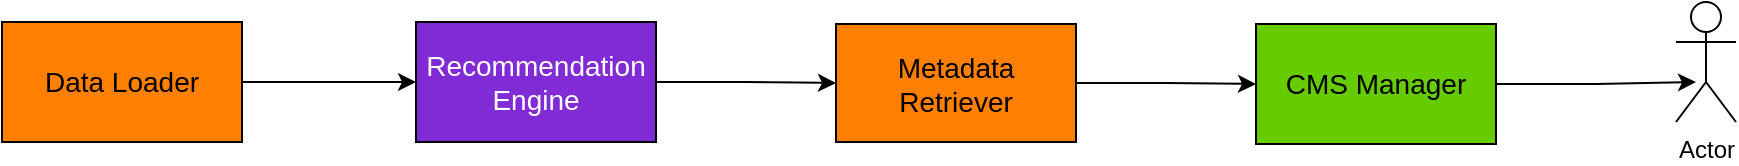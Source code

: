 <mxfile version="21.6.1" type="github">
  <diagram id="Ht1M8jgEwFfnCIfOTk4-" name="Page-1">
    <mxGraphModel dx="1233" dy="675" grid="1" gridSize="10" guides="1" tooltips="1" connect="1" arrows="1" fold="1" page="1" pageScale="1" pageWidth="1169" pageHeight="827" math="0" shadow="0">
      <root>
        <mxCell id="0" />
        <mxCell id="1" parent="0" />
        <mxCell id="my8Uk6XDIzU6nTVdbkKR-16" value="" style="edgeStyle=orthogonalEdgeStyle;rounded=0;orthogonalLoop=1;jettySize=auto;html=1;" edge="1" parent="1" source="my8Uk6XDIzU6nTVdbkKR-5" target="my8Uk6XDIzU6nTVdbkKR-15">
          <mxGeometry relative="1" as="geometry" />
        </mxCell>
        <mxCell id="my8Uk6XDIzU6nTVdbkKR-5" value="&lt;font style=&quot;font-size: 14px;&quot; color=&quot;#ffffff&quot;&gt;Recommendation Engine&lt;/font&gt;" style="rounded=0;whiteSpace=wrap;html=1;fillColor=#812BD6;" vertex="1" parent="1">
          <mxGeometry x="355" y="320" width="120" height="60" as="geometry" />
        </mxCell>
        <mxCell id="my8Uk6XDIzU6nTVdbkKR-20" style="edgeStyle=orthogonalEdgeStyle;rounded=0;orthogonalLoop=1;jettySize=auto;html=1;" edge="1" parent="1" source="my8Uk6XDIzU6nTVdbkKR-6">
          <mxGeometry relative="1" as="geometry">
            <mxPoint x="995" y="350" as="targetPoint" />
          </mxGeometry>
        </mxCell>
        <mxCell id="my8Uk6XDIzU6nTVdbkKR-6" value="&lt;font style=&quot;font-size: 14px;&quot;&gt;CMS Manager&lt;/font&gt;" style="rounded=0;whiteSpace=wrap;html=1;fillColor=#66CC00;" vertex="1" parent="1">
          <mxGeometry x="775" y="321" width="120" height="60" as="geometry" />
        </mxCell>
        <mxCell id="my8Uk6XDIzU6nTVdbkKR-7" value="Actor" style="shape=umlActor;verticalLabelPosition=bottom;verticalAlign=top;html=1;outlineConnect=0;" vertex="1" parent="1">
          <mxGeometry x="985" y="310" width="30" height="60" as="geometry" />
        </mxCell>
        <mxCell id="my8Uk6XDIzU6nTVdbkKR-19" style="edgeStyle=orthogonalEdgeStyle;rounded=0;orthogonalLoop=1;jettySize=auto;html=1;entryX=0;entryY=0.5;entryDx=0;entryDy=0;" edge="1" parent="1" source="my8Uk6XDIzU6nTVdbkKR-15" target="my8Uk6XDIzU6nTVdbkKR-6">
          <mxGeometry relative="1" as="geometry" />
        </mxCell>
        <mxCell id="my8Uk6XDIzU6nTVdbkKR-15" value="&lt;font style=&quot;font-size: 14px;&quot;&gt;Metadata Retriever&lt;/font&gt;" style="rounded=0;whiteSpace=wrap;html=1;fillColor=#FF8000;" vertex="1" parent="1">
          <mxGeometry x="565" y="321" width="120" height="59" as="geometry" />
        </mxCell>
        <mxCell id="my8Uk6XDIzU6nTVdbkKR-22" value="" style="edgeStyle=orthogonalEdgeStyle;rounded=0;orthogonalLoop=1;jettySize=auto;html=1;" edge="1" parent="1" source="my8Uk6XDIzU6nTVdbkKR-21" target="my8Uk6XDIzU6nTVdbkKR-5">
          <mxGeometry relative="1" as="geometry" />
        </mxCell>
        <mxCell id="my8Uk6XDIzU6nTVdbkKR-21" value="&lt;font style=&quot;font-size: 14px;&quot;&gt;Data Loader&lt;/font&gt;" style="rounded=0;whiteSpace=wrap;html=1;fillColor=#FF8000;" vertex="1" parent="1">
          <mxGeometry x="148" y="320" width="120" height="60" as="geometry" />
        </mxCell>
      </root>
    </mxGraphModel>
  </diagram>
</mxfile>

